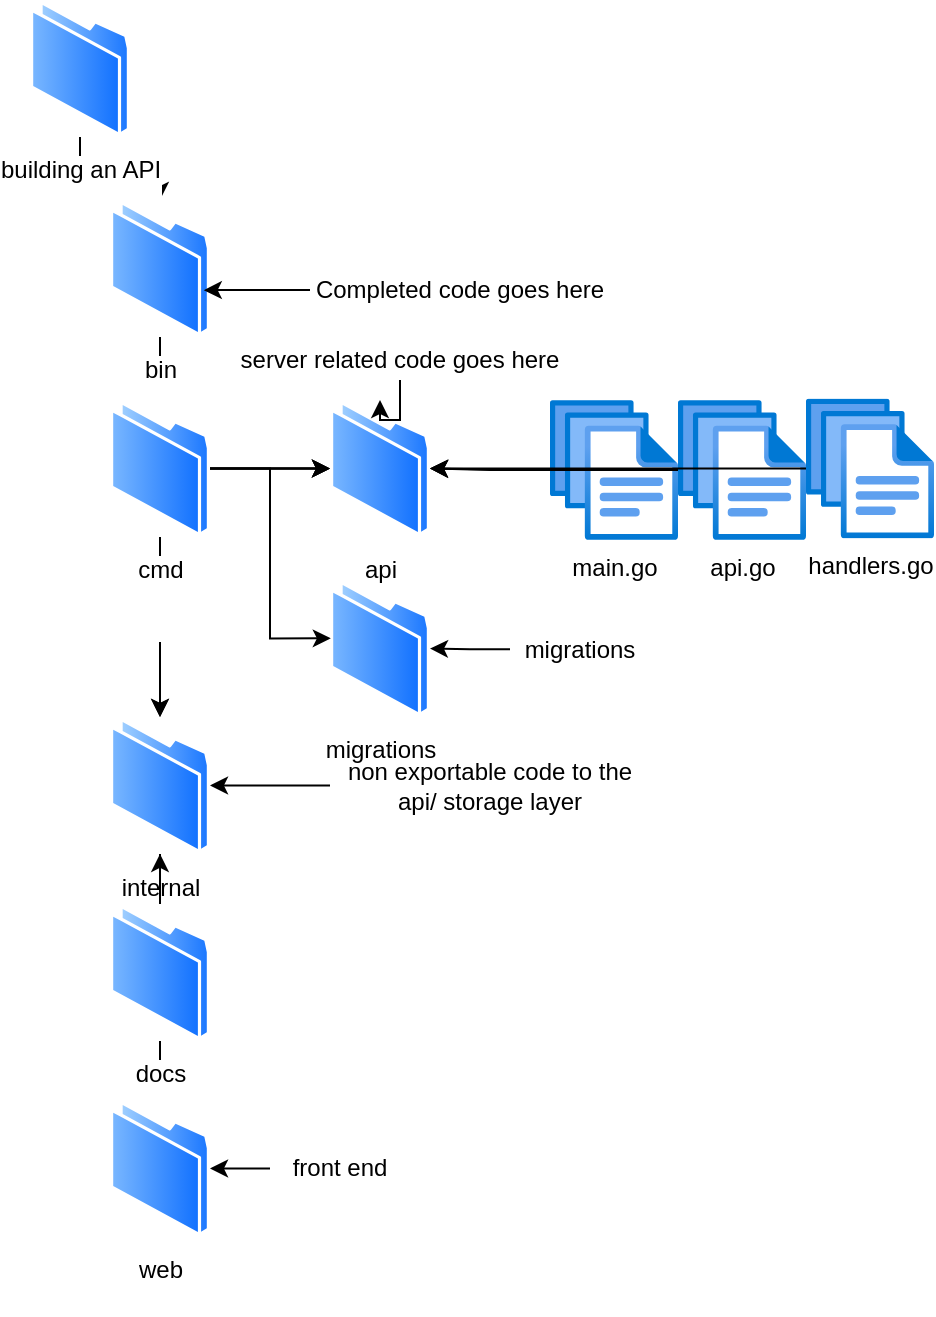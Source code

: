 <mxfile version="24.7.17" pages="2">
  <diagram name="Folder Structure" id="-q-XlPQ6PVLSPzIcJxgi">
    <mxGraphModel dx="789" dy="687" grid="1" gridSize="10" guides="1" tooltips="1" connect="1" arrows="1" fold="1" page="1" pageScale="1" pageWidth="850" pageHeight="1100" math="0" shadow="0">
      <root>
        <mxCell id="0" />
        <mxCell id="1" parent="0" />
        <mxCell id="nEzbJWzvZHk9MdzEqcwi-3" value="" style="edgeStyle=orthogonalEdgeStyle;rounded=0;orthogonalLoop=1;jettySize=auto;html=1;" edge="1" parent="1" source="nEzbJWzvZHk9MdzEqcwi-1" target="nEzbJWzvZHk9MdzEqcwi-2">
          <mxGeometry relative="1" as="geometry" />
        </mxCell>
        <mxCell id="nEzbJWzvZHk9MdzEqcwi-1" value="building an API&lt;div&gt;&lt;br&gt;&lt;/div&gt;" style="image;aspect=fixed;perimeter=ellipsePerimeter;html=1;align=center;shadow=0;dashed=0;spacingTop=3;image=img/lib/active_directory/folder.svg;" vertex="1" parent="1">
          <mxGeometry x="60" y="30" width="50" height="68.49" as="geometry" />
        </mxCell>
        <mxCell id="nEzbJWzvZHk9MdzEqcwi-5" value="" style="edgeStyle=orthogonalEdgeStyle;rounded=0;orthogonalLoop=1;jettySize=auto;html=1;" edge="1" parent="1" source="nEzbJWzvZHk9MdzEqcwi-2" target="nEzbJWzvZHk9MdzEqcwi-4">
          <mxGeometry relative="1" as="geometry" />
        </mxCell>
        <mxCell id="nEzbJWzvZHk9MdzEqcwi-2" value="&lt;div&gt;bin&lt;/div&gt;&lt;div&gt;&lt;br&gt;&lt;/div&gt;" style="image;aspect=fixed;perimeter=ellipsePerimeter;html=1;align=center;shadow=0;dashed=0;spacingTop=3;image=img/lib/active_directory/folder.svg;" vertex="1" parent="1">
          <mxGeometry x="100" y="130" width="50" height="68.49" as="geometry" />
        </mxCell>
        <mxCell id="nEzbJWzvZHk9MdzEqcwi-7" value="" style="edgeStyle=orthogonalEdgeStyle;rounded=0;orthogonalLoop=1;jettySize=auto;html=1;" edge="1" parent="1" source="nEzbJWzvZHk9MdzEqcwi-4" target="nEzbJWzvZHk9MdzEqcwi-6">
          <mxGeometry relative="1" as="geometry" />
        </mxCell>
        <mxCell id="nEzbJWzvZHk9MdzEqcwi-12" value="" style="edgeStyle=orthogonalEdgeStyle;rounded=0;orthogonalLoop=1;jettySize=auto;html=1;" edge="1" parent="1" source="nEzbJWzvZHk9MdzEqcwi-4" target="nEzbJWzvZHk9MdzEqcwi-6">
          <mxGeometry relative="1" as="geometry" />
        </mxCell>
        <mxCell id="nEzbJWzvZHk9MdzEqcwi-26" value="" style="edgeStyle=orthogonalEdgeStyle;rounded=0;orthogonalLoop=1;jettySize=auto;html=1;" edge="1" parent="1" source="nEzbJWzvZHk9MdzEqcwi-4" target="nEzbJWzvZHk9MdzEqcwi-25">
          <mxGeometry relative="1" as="geometry" />
        </mxCell>
        <mxCell id="nEzbJWzvZHk9MdzEqcwi-27" value="" style="edgeStyle=orthogonalEdgeStyle;rounded=0;orthogonalLoop=1;jettySize=auto;html=1;" edge="1" parent="1" source="nEzbJWzvZHk9MdzEqcwi-4" target="nEzbJWzvZHk9MdzEqcwi-25">
          <mxGeometry relative="1" as="geometry" />
        </mxCell>
        <mxCell id="nEzbJWzvZHk9MdzEqcwi-32" value="" style="edgeStyle=orthogonalEdgeStyle;rounded=0;orthogonalLoop=1;jettySize=auto;html=1;" edge="1" parent="1" source="nEzbJWzvZHk9MdzEqcwi-4" target="nEzbJWzvZHk9MdzEqcwi-25">
          <mxGeometry relative="1" as="geometry" />
        </mxCell>
        <mxCell id="nEzbJWzvZHk9MdzEqcwi-4" value="&lt;div&gt;cmd&lt;/div&gt;&lt;div&gt;&lt;br&gt;&lt;/div&gt;&lt;div&gt;&lt;br&gt;&lt;/div&gt;" style="image;aspect=fixed;perimeter=ellipsePerimeter;html=1;align=center;shadow=0;dashed=0;spacingTop=3;image=img/lib/active_directory/folder.svg;" vertex="1" parent="1">
          <mxGeometry x="100" y="230" width="50" height="68.49" as="geometry" />
        </mxCell>
        <mxCell id="nEzbJWzvZHk9MdzEqcwi-9" value="" style="edgeStyle=orthogonalEdgeStyle;rounded=0;orthogonalLoop=1;jettySize=auto;html=1;" edge="1" parent="1" source="nEzbJWzvZHk9MdzEqcwi-6" target="nEzbJWzvZHk9MdzEqcwi-8">
          <mxGeometry relative="1" as="geometry" />
        </mxCell>
        <mxCell id="nEzbJWzvZHk9MdzEqcwi-13" value="" style="edgeStyle=orthogonalEdgeStyle;rounded=0;orthogonalLoop=1;jettySize=auto;html=1;" edge="1" parent="1" source="nEzbJWzvZHk9MdzEqcwi-6" target="nEzbJWzvZHk9MdzEqcwi-8">
          <mxGeometry relative="1" as="geometry" />
        </mxCell>
        <mxCell id="nEzbJWzvZHk9MdzEqcwi-14" value="" style="edgeStyle=orthogonalEdgeStyle;rounded=0;orthogonalLoop=1;jettySize=auto;html=1;" edge="1" parent="1" source="nEzbJWzvZHk9MdzEqcwi-6" target="nEzbJWzvZHk9MdzEqcwi-8">
          <mxGeometry relative="1" as="geometry" />
        </mxCell>
        <mxCell id="nEzbJWzvZHk9MdzEqcwi-6" value="&lt;div&gt;internal&lt;/div&gt;" style="image;aspect=fixed;perimeter=ellipsePerimeter;html=1;align=center;shadow=0;dashed=0;spacingTop=3;image=img/lib/active_directory/folder.svg;" vertex="1" parent="1">
          <mxGeometry x="100" y="388.49" width="50" height="68.49" as="geometry" />
        </mxCell>
        <mxCell id="nEzbJWzvZHk9MdzEqcwi-11" value="" style="edgeStyle=orthogonalEdgeStyle;rounded=0;orthogonalLoop=1;jettySize=auto;html=1;" edge="1" parent="1" source="nEzbJWzvZHk9MdzEqcwi-8" target="nEzbJWzvZHk9MdzEqcwi-10">
          <mxGeometry relative="1" as="geometry" />
        </mxCell>
        <mxCell id="nEzbJWzvZHk9MdzEqcwi-15" value="" style="edgeStyle=orthogonalEdgeStyle;rounded=0;orthogonalLoop=1;jettySize=auto;html=1;" edge="1" parent="1" source="nEzbJWzvZHk9MdzEqcwi-8" target="nEzbJWzvZHk9MdzEqcwi-6">
          <mxGeometry relative="1" as="geometry" />
        </mxCell>
        <mxCell id="nEzbJWzvZHk9MdzEqcwi-17" value="" style="edgeStyle=orthogonalEdgeStyle;rounded=0;orthogonalLoop=1;jettySize=auto;html=1;" edge="1" parent="1" source="nEzbJWzvZHk9MdzEqcwi-8" target="nEzbJWzvZHk9MdzEqcwi-10">
          <mxGeometry relative="1" as="geometry" />
        </mxCell>
        <mxCell id="nEzbJWzvZHk9MdzEqcwi-8" value="&lt;div&gt;docs&lt;/div&gt;&lt;div&gt;&lt;br&gt;&lt;/div&gt;" style="image;aspect=fixed;perimeter=ellipsePerimeter;html=1;align=center;shadow=0;dashed=0;spacingTop=3;image=img/lib/active_directory/folder.svg;" vertex="1" parent="1">
          <mxGeometry x="100" y="482" width="50" height="68.49" as="geometry" />
        </mxCell>
        <mxCell id="nEzbJWzvZHk9MdzEqcwi-10" value="&lt;div&gt;web&lt;/div&gt;&lt;div&gt;&lt;br&gt;&lt;/div&gt;" style="image;aspect=fixed;perimeter=ellipsePerimeter;html=1;align=center;shadow=0;dashed=0;spacingTop=3;image=img/lib/active_directory/folder.svg;" vertex="1" parent="1">
          <mxGeometry x="100" y="580" width="50" height="68.49" as="geometry" />
        </mxCell>
        <mxCell id="nEzbJWzvZHk9MdzEqcwi-24" value="Completed code goes here" style="text;html=1;align=center;verticalAlign=middle;whiteSpace=wrap;rounded=0;" vertex="1" parent="1">
          <mxGeometry x="200" y="160" width="150" height="30" as="geometry" />
        </mxCell>
        <mxCell id="nEzbJWzvZHk9MdzEqcwi-25" value="api" style="image;aspect=fixed;perimeter=ellipsePerimeter;html=1;align=center;shadow=0;dashed=0;spacingTop=3;image=img/lib/active_directory/folder.svg;" vertex="1" parent="1">
          <mxGeometry x="210" y="230" width="50" height="68.49" as="geometry" />
        </mxCell>
        <mxCell id="nEzbJWzvZHk9MdzEqcwi-33" value="migrations" style="image;aspect=fixed;perimeter=ellipsePerimeter;html=1;align=center;shadow=0;dashed=0;spacingTop=3;image=img/lib/active_directory/folder.svg;" vertex="1" parent="1">
          <mxGeometry x="210" y="320" width="50" height="68.49" as="geometry" />
        </mxCell>
        <mxCell id="nEzbJWzvZHk9MdzEqcwi-35" style="edgeStyle=orthogonalEdgeStyle;rounded=0;orthogonalLoop=1;jettySize=auto;html=1;entryX=0.008;entryY=0.426;entryDx=0;entryDy=0;entryPerimeter=0;" edge="1" parent="1" source="nEzbJWzvZHk9MdzEqcwi-4" target="nEzbJWzvZHk9MdzEqcwi-33">
          <mxGeometry relative="1" as="geometry" />
        </mxCell>
        <mxCell id="nEzbJWzvZHk9MdzEqcwi-49" style="edgeStyle=orthogonalEdgeStyle;rounded=0;orthogonalLoop=1;jettySize=auto;html=1;" edge="1" parent="1" source="nEzbJWzvZHk9MdzEqcwi-36" target="nEzbJWzvZHk9MdzEqcwi-25">
          <mxGeometry relative="1" as="geometry" />
        </mxCell>
        <mxCell id="nEzbJWzvZHk9MdzEqcwi-36" value="server related code goes here" style="text;html=1;align=center;verticalAlign=middle;whiteSpace=wrap;rounded=0;" vertex="1" parent="1">
          <mxGeometry x="160" y="200" width="170" height="20" as="geometry" />
        </mxCell>
        <mxCell id="nEzbJWzvZHk9MdzEqcwi-40" style="edgeStyle=orthogonalEdgeStyle;rounded=0;orthogonalLoop=1;jettySize=auto;html=1;entryX=1;entryY=0.5;entryDx=0;entryDy=0;" edge="1" parent="1" source="nEzbJWzvZHk9MdzEqcwi-37" target="nEzbJWzvZHk9MdzEqcwi-33">
          <mxGeometry relative="1" as="geometry" />
        </mxCell>
        <mxCell id="nEzbJWzvZHk9MdzEqcwi-37" value="migrations" style="text;html=1;align=center;verticalAlign=middle;whiteSpace=wrap;rounded=0;" vertex="1" parent="1">
          <mxGeometry x="300" y="340" width="70" height="29.25" as="geometry" />
        </mxCell>
        <mxCell id="nEzbJWzvZHk9MdzEqcwi-39" style="edgeStyle=orthogonalEdgeStyle;rounded=0;orthogonalLoop=1;jettySize=auto;html=1;entryX=1;entryY=0.5;entryDx=0;entryDy=0;" edge="1" parent="1" source="nEzbJWzvZHk9MdzEqcwi-38" target="nEzbJWzvZHk9MdzEqcwi-6">
          <mxGeometry relative="1" as="geometry" />
        </mxCell>
        <mxCell id="nEzbJWzvZHk9MdzEqcwi-38" value="non exportable code to the api/ storage layer" style="text;html=1;align=center;verticalAlign=middle;whiteSpace=wrap;rounded=0;" vertex="1" parent="1">
          <mxGeometry x="210" y="408.87" width="160" height="27.74" as="geometry" />
        </mxCell>
        <mxCell id="nEzbJWzvZHk9MdzEqcwi-42" style="edgeStyle=orthogonalEdgeStyle;rounded=0;orthogonalLoop=1;jettySize=auto;html=1;entryX=0.938;entryY=0.658;entryDx=0;entryDy=0;entryPerimeter=0;" edge="1" parent="1" source="nEzbJWzvZHk9MdzEqcwi-24" target="nEzbJWzvZHk9MdzEqcwi-2">
          <mxGeometry relative="1" as="geometry" />
        </mxCell>
        <mxCell id="nEzbJWzvZHk9MdzEqcwi-44" style="edgeStyle=orthogonalEdgeStyle;rounded=0;orthogonalLoop=1;jettySize=auto;html=1;entryX=1;entryY=0.5;entryDx=0;entryDy=0;" edge="1" parent="1" source="nEzbJWzvZHk9MdzEqcwi-43" target="nEzbJWzvZHk9MdzEqcwi-10">
          <mxGeometry relative="1" as="geometry" />
        </mxCell>
        <mxCell id="nEzbJWzvZHk9MdzEqcwi-43" value="front end" style="text;html=1;align=center;verticalAlign=middle;whiteSpace=wrap;rounded=0;" vertex="1" parent="1">
          <mxGeometry x="180" y="600.37" width="70" height="27.74" as="geometry" />
        </mxCell>
        <mxCell id="nEzbJWzvZHk9MdzEqcwi-47" style="edgeStyle=orthogonalEdgeStyle;rounded=0;orthogonalLoop=1;jettySize=auto;html=1;entryX=1;entryY=0.5;entryDx=0;entryDy=0;" edge="1" parent="1" source="nEzbJWzvZHk9MdzEqcwi-45" target="nEzbJWzvZHk9MdzEqcwi-25">
          <mxGeometry relative="1" as="geometry" />
        </mxCell>
        <mxCell id="nEzbJWzvZHk9MdzEqcwi-45" value="main.go" style="image;aspect=fixed;html=1;points=[];align=center;fontSize=12;image=img/lib/azure2/general/Files.svg;" vertex="1" parent="1">
          <mxGeometry x="320" y="230" width="64" height="70" as="geometry" />
        </mxCell>
        <mxCell id="nEzbJWzvZHk9MdzEqcwi-48" style="edgeStyle=orthogonalEdgeStyle;rounded=0;orthogonalLoop=1;jettySize=auto;html=1;entryX=1;entryY=0.5;entryDx=0;entryDy=0;" edge="1" parent="1" source="nEzbJWzvZHk9MdzEqcwi-46" target="nEzbJWzvZHk9MdzEqcwi-25">
          <mxGeometry relative="1" as="geometry" />
        </mxCell>
        <mxCell id="nEzbJWzvZHk9MdzEqcwi-46" value="api.go" style="image;aspect=fixed;html=1;points=[];align=center;fontSize=12;image=img/lib/azure2/general/Files.svg;" vertex="1" parent="1">
          <mxGeometry x="384" y="230" width="64" height="70" as="geometry" />
        </mxCell>
        <mxCell id="Tddl9cM96_axPAEP1fIz-2" style="edgeStyle=orthogonalEdgeStyle;rounded=0;orthogonalLoop=1;jettySize=auto;html=1;entryX=1;entryY=0.5;entryDx=0;entryDy=0;" edge="1" parent="1" source="Tddl9cM96_axPAEP1fIz-1" target="nEzbJWzvZHk9MdzEqcwi-25">
          <mxGeometry relative="1" as="geometry" />
        </mxCell>
        <mxCell id="Tddl9cM96_axPAEP1fIz-1" value="handlers.go" style="image;aspect=fixed;html=1;points=[];align=center;fontSize=12;image=img/lib/azure2/general/Files.svg;" vertex="1" parent="1">
          <mxGeometry x="448" y="229.25" width="64" height="70" as="geometry" />
        </mxCell>
      </root>
    </mxGraphModel>
  </diagram>
  <diagram id="4XexfU_64trI2qc1h1NJ" name="Api">
    <mxGraphModel dx="710" dy="618" grid="1" gridSize="10" guides="1" tooltips="1" connect="1" arrows="1" fold="1" page="1" pageScale="1" pageWidth="850" pageHeight="1100" math="0" shadow="0">
      <root>
        <mxCell id="0" />
        <mxCell id="1" parent="0" />
        <mxCell id="6HUgEMynDtbY6SAA1syD-1" value="package&lt;div&gt;main&lt;/div&gt;&lt;div&gt;&lt;br&gt;&lt;/div&gt;" style="shape=folder;fontStyle=1;spacingTop=10;tabWidth=40;tabHeight=14;tabPosition=left;html=1;whiteSpace=wrap;" vertex="1" parent="1">
          <mxGeometry x="70" y="10" width="700" height="70" as="geometry" />
        </mxCell>
        <mxCell id="6HUgEMynDtbY6SAA1syD-2" value="&lt;p style=&quot;margin:0px;margin-top:4px;text-align:center;text-decoration:underline;&quot;&gt;&lt;b&gt;application:struct&lt;/b&gt;&lt;/p&gt;&lt;hr size=&quot;1&quot; style=&quot;border-style:solid;&quot;&gt;&lt;p style=&quot;margin:0px;margin-left:8px;&quot;&gt;config = config&lt;br&gt;field2 = value2&lt;br&gt;field3 = value3&lt;/p&gt;" style="verticalAlign=top;align=left;overflow=fill;html=1;whiteSpace=wrap;" vertex="1" parent="1">
          <mxGeometry x="40" y="130" width="160" height="120" as="geometry" />
        </mxCell>
        <mxCell id="6HUgEMynDtbY6SAA1syD-13" style="edgeStyle=orthogonalEdgeStyle;rounded=0;orthogonalLoop=1;jettySize=auto;html=1;" edge="1" parent="1" source="6HUgEMynDtbY6SAA1syD-3" target="6HUgEMynDtbY6SAA1syD-2">
          <mxGeometry relative="1" as="geometry">
            <Array as="points">
              <mxPoint x="320" y="190" />
              <mxPoint x="320" y="190" />
            </Array>
          </mxGeometry>
        </mxCell>
        <mxCell id="6HUgEMynDtbY6SAA1syD-3" value="&lt;p style=&quot;margin:0px;margin-top:4px;text-align:center;text-decoration:underline;&quot;&gt;&lt;b&gt;Config:Struct&lt;/b&gt;&lt;/p&gt;&lt;hr size=&quot;1&quot; style=&quot;border-style:solid;&quot;&gt;&lt;p style=&quot;margin:0px;margin-left:8px;&quot;&gt;port = &quot;string&quot; eg &quot;:8080&quot;&lt;br&gt;field2 = value2&lt;br&gt;field3 = value3&lt;/p&gt;" style="verticalAlign=top;align=left;overflow=fill;html=1;whiteSpace=wrap;" vertex="1" parent="1">
          <mxGeometry x="360" y="130" width="160" height="150" as="geometry" />
        </mxCell>
        <mxCell id="6HUgEMynDtbY6SAA1syD-5" value="API" style="text;strokeColor=none;fillColor=none;html=1;fontSize=24;fontStyle=1;verticalAlign=middle;align=center;" vertex="1" parent="1">
          <mxGeometry x="150" y="90" width="100" height="40" as="geometry" />
        </mxCell>
        <mxCell id="6HUgEMynDtbY6SAA1syD-6" value="Main" style="text;strokeColor=none;fillColor=none;html=1;fontSize=24;fontStyle=1;verticalAlign=middle;align=center;" vertex="1" parent="1">
          <mxGeometry x="630" y="90" width="100" height="40" as="geometry" />
        </mxCell>
        <mxCell id="6HUgEMynDtbY6SAA1syD-7" value="" style="line;strokeWidth=2;direction=south;html=1;" vertex="1" parent="1">
          <mxGeometry x="550" y="120" width="10" height="980" as="geometry" />
        </mxCell>
        <mxCell id="6HUgEMynDtbY6SAA1syD-24" style="edgeStyle=orthogonalEdgeStyle;rounded=0;orthogonalLoop=1;jettySize=auto;html=1;entryX=0.5;entryY=1;entryDx=0;entryDy=0;" edge="1" parent="1" source="6HUgEMynDtbY6SAA1syD-9" target="6HUgEMynDtbY6SAA1syD-14">
          <mxGeometry relative="1" as="geometry" />
        </mxCell>
        <mxCell id="6HUgEMynDtbY6SAA1syD-25" style="edgeStyle=orthogonalEdgeStyle;rounded=0;orthogonalLoop=1;jettySize=auto;html=1;" edge="1" parent="1" source="6HUgEMynDtbY6SAA1syD-9" target="6HUgEMynDtbY6SAA1syD-17">
          <mxGeometry relative="1" as="geometry" />
        </mxCell>
        <mxCell id="6HUgEMynDtbY6SAA1syD-9" value="&lt;p style=&quot;margin:0px;margin-top:4px;text-align:center;&quot;&gt;&lt;i&gt;fn mount(&lt;b&gt;) chi.routr&amp;nbsp; || http.router&lt;/b&gt;&lt;/i&gt;&lt;/p&gt;&lt;hr size=&quot;1&quot; style=&quot;border-style:solid;&quot;&gt;&lt;p style=&quot;margin:0px;margin-left:4px;&quot;&gt;+ inst mux //chi&lt;/p&gt;&lt;p style=&quot;margin:0px;margin-left:4px;&quot;&gt;+ mux.handlefunc&lt;/p&gt;&lt;p style=&quot;margin:0px;margin-left:4px;&quot;&gt;+ middlewares&lt;br&gt;+ group handlers eg v1&lt;/p&gt;&lt;hr size=&quot;1&quot; style=&quot;border-style:solid;&quot;&gt;&lt;p style=&quot;margin:0px;margin-left:4px;&quot;&gt;healthcheckhandler&lt;/p&gt;" style="verticalAlign=top;align=left;overflow=fill;html=1;whiteSpace=wrap;" vertex="1" parent="1">
          <mxGeometry x="40" y="410" width="160" height="130" as="geometry" />
        </mxCell>
        <mxCell id="6HUgEMynDtbY6SAA1syD-11" value="&lt;b&gt;Properties&lt;/b&gt;" style="text;html=1;align=center;verticalAlign=middle;whiteSpace=wrap;rounded=0;" vertex="1" parent="1">
          <mxGeometry x="410" y="100" width="60" height="30" as="geometry" />
        </mxCell>
        <mxCell id="6HUgEMynDtbY6SAA1syD-26" style="edgeStyle=orthogonalEdgeStyle;rounded=0;orthogonalLoop=1;jettySize=auto;html=1;" edge="1" parent="1" source="6HUgEMynDtbY6SAA1syD-14">
          <mxGeometry relative="1" as="geometry">
            <mxPoint x="680" y="240" as="targetPoint" />
          </mxGeometry>
        </mxCell>
        <mxCell id="6HUgEMynDtbY6SAA1syD-14" value="&lt;p style=&quot;margin:0px;margin-top:4px;text-align:center;&quot;&gt;&lt;i&gt;fn &lt;b&gt;run(mux http.mux) error&lt;/b&gt;&lt;/i&gt;&lt;/p&gt;&lt;hr size=&quot;1&quot; style=&quot;border-style:solid;&quot;&gt;&lt;p style=&quot;margin:0px;margin-left:4px;&quot;&gt;+ call mount&lt;br&gt;+ spin up a new http server&lt;/p&gt;&lt;hr size=&quot;1&quot; style=&quot;border-style:solid;&quot;&gt;&lt;p style=&quot;margin:0px;margin-left:4px;&quot;&gt;&lt;br&gt;&lt;/p&gt;" style="verticalAlign=top;align=left;overflow=fill;html=1;whiteSpace=wrap;" vertex="1" parent="1">
          <mxGeometry x="40" y="300" width="160" height="80" as="geometry" />
        </mxCell>
        <mxCell id="6HUgEMynDtbY6SAA1syD-16" value="Recievers" style="text;html=1;align=center;verticalAlign=middle;whiteSpace=wrap;rounded=0;fillColor=#dae8fc;strokeColor=#6c8ebf;" vertex="1" parent="1">
          <mxGeometry x="240" y="300" width="60" height="30" as="geometry" />
        </mxCell>
        <mxCell id="6HUgEMynDtbY6SAA1syD-17" value="&lt;p style=&quot;margin:0px;margin-top:4px;text-align:center;&quot;&gt;&lt;i&gt;healthcheckhandler&lt;/i&gt;&lt;/p&gt;&lt;hr size=&quot;1&quot; style=&quot;border-style:solid;&quot;&gt;&lt;p style=&quot;margin:0px;margin-left:4px;&quot;&gt;+ inst mux&lt;/p&gt;&lt;p style=&quot;margin:0px;margin-left:4px;&quot;&gt;+ middlewares&lt;br&gt;+ group handlers&lt;/p&gt;&lt;hr size=&quot;1&quot; style=&quot;border-style:solid;&quot;&gt;&lt;p style=&quot;margin:0px;margin-left:4px;&quot;&gt;&lt;br&gt;&lt;/p&gt;" style="verticalAlign=top;align=left;overflow=fill;html=1;whiteSpace=wrap;" vertex="1" parent="1">
          <mxGeometry x="40" y="720" width="160" height="80" as="geometry" />
        </mxCell>
        <mxCell id="6HUgEMynDtbY6SAA1syD-19" value="" style="endArrow=none;html=1;rounded=0;entryX=0.57;entryY=0.6;entryDx=0;entryDy=0;entryPerimeter=0;" edge="1" parent="1" target="6HUgEMynDtbY6SAA1syD-7">
          <mxGeometry width="50" height="50" relative="1" as="geometry">
            <mxPoint y="680" as="sourcePoint" />
            <mxPoint x="440" y="470" as="targetPoint" />
          </mxGeometry>
        </mxCell>
        <mxCell id="6HUgEMynDtbY6SAA1syD-20" value="Handlers.go" style="text;align=center;fontStyle=1;verticalAlign=middle;spacingLeft=3;spacingRight=3;strokeColor=none;rotatable=0;points=[[0,0.5],[1,0.5]];portConstraint=eastwest;html=1;" vertex="1" parent="1">
          <mxGeometry x="250" y="680" width="80" height="26" as="geometry" />
        </mxCell>
        <mxCell id="6HUgEMynDtbY6SAA1syD-22" value="&lt;p style=&quot;margin:0px;margin-top:4px;text-align:center;text-decoration:underline;&quot;&gt;&lt;b&gt;main:fn&lt;/b&gt;&lt;/p&gt;&lt;hr size=&quot;1&quot; style=&quot;border-style:solid;&quot;&gt;&lt;p style=&quot;margin:0px;margin-left:8px;&quot;&gt;+ inst config struct&lt;/p&gt;&lt;p style=&quot;margin:0px;margin-left:8px;&quot;&gt;+ inst application struct&lt;/p&gt;&lt;p style=&quot;margin:0px;margin-left:8px;&quot;&gt;+ app.run()&lt;/p&gt;" style="verticalAlign=top;align=left;overflow=fill;html=1;whiteSpace=wrap;" vertex="1" parent="1">
          <mxGeometry x="600" y="145" width="160" height="90" as="geometry" />
        </mxCell>
      </root>
    </mxGraphModel>
  </diagram>
</mxfile>
